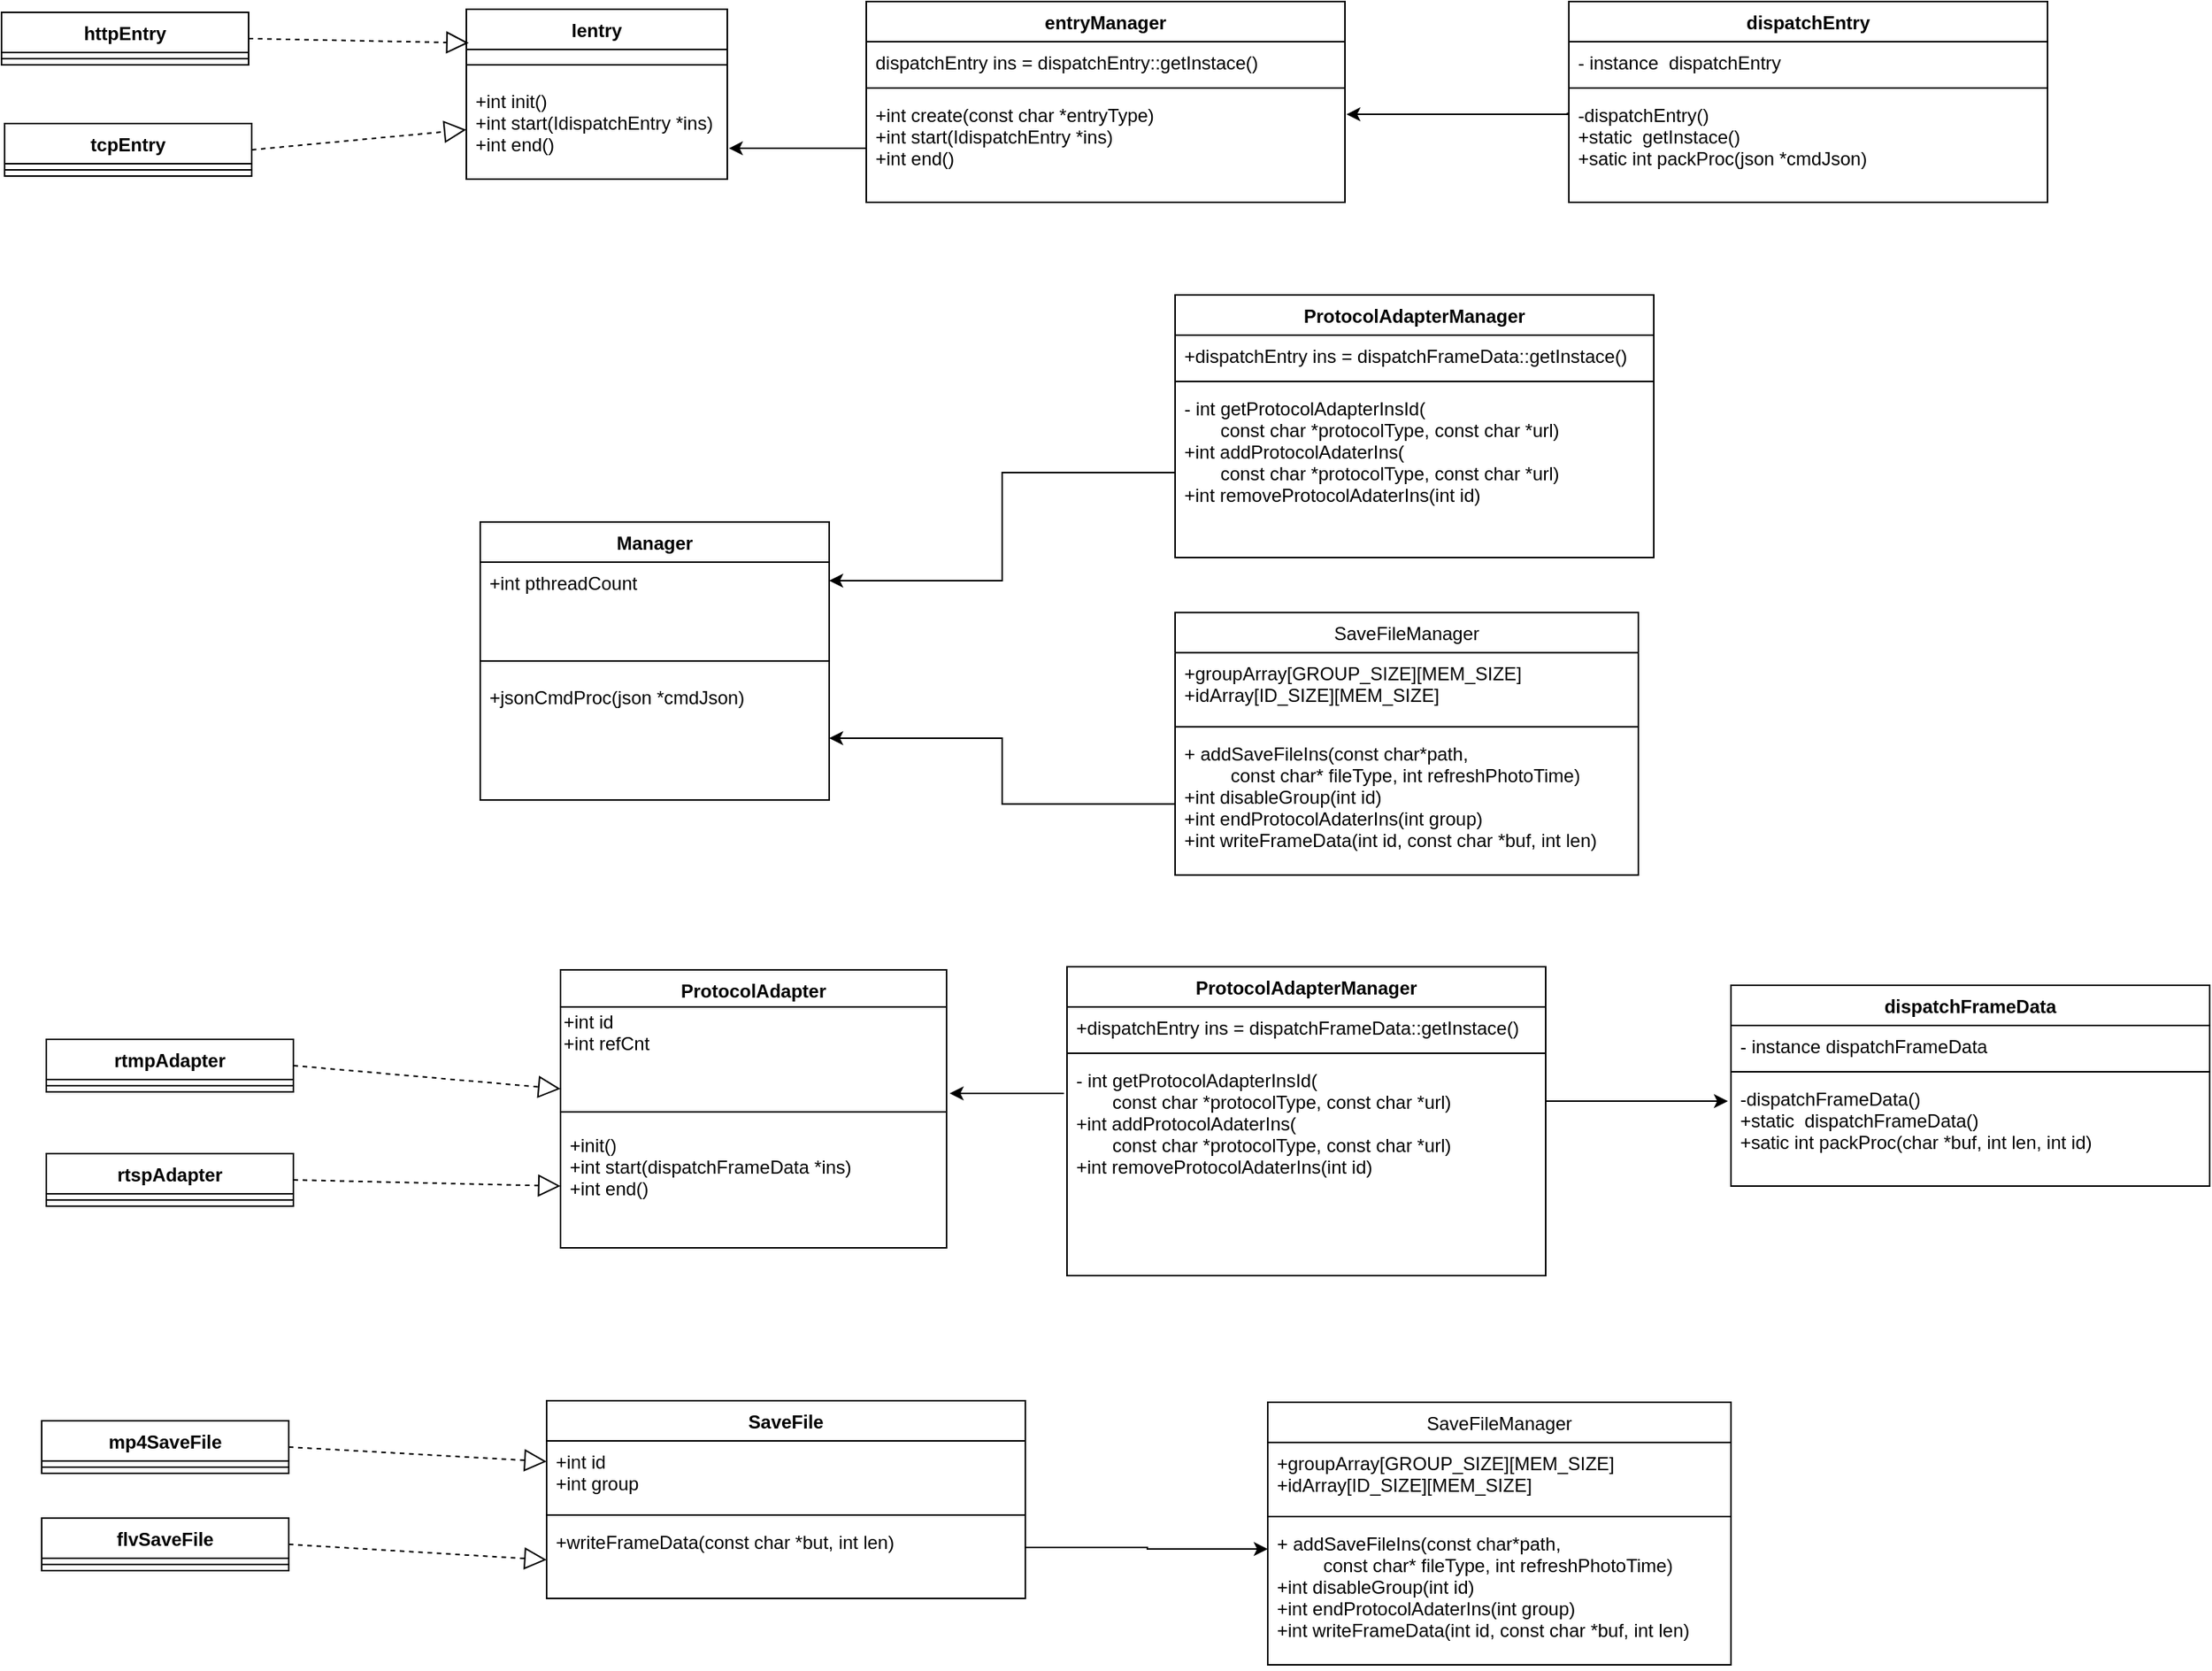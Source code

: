 <mxfile type="github" version="10.6.5"><diagram id="z9mPAAteEUhThnTqNwNB" name="ÃÂÃÂ§ÃÂÃÂ¬ÃÂÃÂ¬ 1 ÃÂÃÂ©ÃÂÃÂ¡ÃÂÃÂµ"><mxGraphModel grid="1" shadow="0" math="0" pageHeight="1169" pageWidth="827" pageScale="1" page="1" fold="1" arrows="1" connect="1" tooltips="1" guides="1" gridSize="10" dy="876" dx="1922"><root><mxCell id="0" /><mxCell id="1" parent="0" /><mxCell id="UEfZ8wBBxdb6GRik4k6D-34" style="swimlane;fontStyle=1;align=center;verticalAlign=top;childLayout=stackLayout;horizontal=1;startSize=24;horizontalStack=0;resizeParent=1;resizeParentMax=0;resizeLast=0;collapsible=1;marginBottom=0;" value="ProtocolAdapter&#10;" parent="1" vertex="1"><mxGeometry height="180" width="250" as="geometry" y="660" x="422" /></mxCell><mxCell id="clJC5E_MbhXfqj5_-sqf-13" style="text;html=1;resizable=0;points=[];autosize=1;align=left;verticalAlign=top;spacingTop=-4;" value="+int id&lt;br&gt;+int refCnt&lt;table&gt;&lt;tbody&gt;&lt;tr&gt;&lt;td&gt;&lt;br&gt;&lt;/td&gt;&lt;/tr&gt;&lt;/tbody&gt;&lt;/table&gt;&lt;br&gt;" parent="UEfZ8wBBxdb6GRik4k6D-34" vertex="1"><mxGeometry height="60" width="250" as="geometry" y="24" /></mxCell><mxCell id="UEfZ8wBBxdb6GRik4k6D-36" style="line;strokeWidth=1;fillColor=none;align=left;verticalAlign=middle;spacingTop=-1;spacingLeft=3;spacingRight=3;rotatable=0;labelPosition=right;points=[];portConstraint=eastwest;" value="" parent="UEfZ8wBBxdb6GRik4k6D-34" vertex="1"><mxGeometry height="16" width="250" as="geometry" y="84" /></mxCell><mxCell id="UEfZ8wBBxdb6GRik4k6D-37" style="text;strokeColor=none;fillColor=none;align=left;verticalAlign=top;spacingLeft=4;spacingRight=4;overflow=hidden;rotatable=0;points=[[0,0.5],[1,0.5]];portConstraint=eastwest;" value="+init()&#10;+int start(dispatchFrameData *ins)&#10;+int end()" parent="UEfZ8wBBxdb6GRik4k6D-34" vertex="1"><mxGeometry height="80" width="250" as="geometry" y="100" /></mxCell><mxCell id="UEfZ8wBBxdb6GRik4k6D-47" style="endArrow=block;dashed=1;endFill=0;endSize=12;html=1;exitX=1;exitY=0.5;exitDx=0;exitDy=0;entryX=0;entryY=0.5;entryDx=0;entryDy=0;" value="" parent="1" source="jZycAOeJuzSIiyM-q68W-5" edge="1" target="UEfZ8wBBxdb6GRik4k6D-37"><mxGeometry width="160" as="geometry" relative="1"><mxPoint as="sourcePoint" y="999" x="543" /><mxPoint as="targetPoint" y="859" x="439" /></mxGeometry></mxCell><mxCell id="jZycAOeJuzSIiyM-q68W-1" style="swimlane;fontStyle=1;align=center;verticalAlign=top;childLayout=stackLayout;horizontal=1;startSize=26;horizontalStack=0;resizeParent=1;resizeParentMax=0;resizeLast=0;collapsible=1;marginBottom=0;" value="rtmpAdapter&#10;" parent="1" vertex="1"><mxGeometry height="34" width="160" as="geometry" y="705" x="89" /></mxCell><mxCell id="jZycAOeJuzSIiyM-q68W-3" style="line;strokeWidth=1;fillColor=none;align=left;verticalAlign=middle;spacingTop=-1;spacingLeft=3;spacingRight=3;rotatable=0;labelPosition=right;points=[];portConstraint=eastwest;" value="" parent="jZycAOeJuzSIiyM-q68W-1" vertex="1"><mxGeometry height="8" width="160" as="geometry" y="26" /></mxCell><mxCell id="jZycAOeJuzSIiyM-q68W-5" style="swimlane;fontStyle=1;align=center;verticalAlign=top;childLayout=stackLayout;horizontal=1;startSize=26;horizontalStack=0;resizeParent=1;resizeParentMax=0;resizeLast=0;collapsible=1;marginBottom=0;" value="rtspAdapter&#10;" parent="1" vertex="1"><mxGeometry height="34" width="160" as="geometry" y="779" x="89" /></mxCell><mxCell id="jZycAOeJuzSIiyM-q68W-6" style="line;strokeWidth=1;fillColor=none;align=left;verticalAlign=middle;spacingTop=-1;spacingLeft=3;spacingRight=3;rotatable=0;labelPosition=right;points=[];portConstraint=eastwest;" value="" parent="jZycAOeJuzSIiyM-q68W-5" vertex="1"><mxGeometry height="8" width="160" as="geometry" y="26" /></mxCell><mxCell id="jZycAOeJuzSIiyM-q68W-7" style="endArrow=block;dashed=1;endFill=0;endSize=12;html=1;exitX=1;exitY=0.5;exitDx=0;exitDy=0;entryX=0;entryY=0.5;entryDx=0;entryDy=0;" value="" parent="1" source="jZycAOeJuzSIiyM-q68W-1" edge="1"><mxGeometry width="160" as="geometry" relative="1"><mxPoint as="sourcePoint" y="703.5" x="239" /><mxPoint as="targetPoint" y="737.034" x="421.966" /></mxGeometry></mxCell><mxCell id="jZycAOeJuzSIiyM-q68W-54" style="endArrow=block;dashed=1;endFill=0;endSize=12;html=1;exitX=1;exitY=0.5;exitDx=0;exitDy=0;entryX=0;entryY=0.5;entryDx=0;entryDy=0;" value="" parent="1" source="jZycAOeJuzSIiyM-q68W-57" edge="1" target="RFbePeW2nuMUF1lps9Fq-32"><mxGeometry width="160" as="geometry" relative="1"><mxPoint as="sourcePoint" y="1274" x="425" /><mxPoint as="targetPoint" y="1023" x="311" /></mxGeometry></mxCell><mxCell id="jZycAOeJuzSIiyM-q68W-55" style="swimlane;fontStyle=1;align=center;verticalAlign=top;childLayout=stackLayout;horizontal=1;startSize=26;horizontalStack=0;resizeParent=1;resizeParentMax=0;resizeLast=0;collapsible=1;marginBottom=0;" value="mp4SaveFile&#10;" parent="1" vertex="1"><mxGeometry height="34" width="160" as="geometry" y="952" x="86" /></mxCell><mxCell id="jZycAOeJuzSIiyM-q68W-56" style="line;strokeWidth=1;fillColor=none;align=left;verticalAlign=middle;spacingTop=-1;spacingLeft=3;spacingRight=3;rotatable=0;labelPosition=right;points=[];portConstraint=eastwest;" value="" parent="jZycAOeJuzSIiyM-q68W-55" vertex="1"><mxGeometry height="8" width="160" as="geometry" y="26" /></mxCell><mxCell id="jZycAOeJuzSIiyM-q68W-57" style="swimlane;fontStyle=1;align=center;verticalAlign=top;childLayout=stackLayout;horizontal=1;startSize=26;horizontalStack=0;resizeParent=1;resizeParentMax=0;resizeLast=0;collapsible=1;marginBottom=0;" value="flvSaveFile" parent="1" vertex="1"><mxGeometry height="34" width="160" as="geometry" y="1015" x="86" /></mxCell><mxCell id="jZycAOeJuzSIiyM-q68W-58" style="line;strokeWidth=1;fillColor=none;align=left;verticalAlign=middle;spacingTop=-1;spacingLeft=3;spacingRight=3;rotatable=0;labelPosition=right;points=[];portConstraint=eastwest;" value="" parent="jZycAOeJuzSIiyM-q68W-57" vertex="1"><mxGeometry height="8" width="160" as="geometry" y="26" /></mxCell><mxCell id="jZycAOeJuzSIiyM-q68W-59" style="endArrow=block;dashed=1;endFill=0;endSize=12;html=1;exitX=1;exitY=0.5;exitDx=0;exitDy=0;" value="" parent="1" source="jZycAOeJuzSIiyM-q68W-55" edge="1" target="RFbePeW2nuMUF1lps9Fq-30"><mxGeometry width="160" as="geometry" relative="1"><mxPoint as="sourcePoint" y="978.5" x="121" /><mxPoint as="targetPoint" y="1005" x="311" /></mxGeometry></mxCell><mxCell id="jZycAOeJuzSIiyM-q68W-66" style="swimlane;fontStyle=1;align=center;verticalAlign=top;childLayout=stackLayout;horizontal=1;startSize=26;horizontalStack=0;resizeParent=1;resizeParentMax=0;resizeLast=0;collapsible=1;marginBottom=0;" value="Manager" parent="1" vertex="1"><mxGeometry height="180" width="226" as="geometry" y="370" x="370" /></mxCell><mxCell id="jZycAOeJuzSIiyM-q68W-67" style="text;strokeColor=none;fillColor=none;align=left;verticalAlign=top;spacingLeft=4;spacingRight=4;overflow=hidden;rotatable=0;points=[[0,0.5],[1,0.5]];portConstraint=eastwest;" value="+int pthreadCount&#10;&#10;&#10;" parent="jZycAOeJuzSIiyM-q68W-66" vertex="1"><mxGeometry height="54" width="226" as="geometry" y="26" /></mxCell><mxCell id="jZycAOeJuzSIiyM-q68W-68" style="line;strokeWidth=1;fillColor=none;align=left;verticalAlign=middle;spacingTop=-1;spacingLeft=3;spacingRight=3;rotatable=0;labelPosition=right;points=[];portConstraint=eastwest;" value="" parent="jZycAOeJuzSIiyM-q68W-66" vertex="1"><mxGeometry height="20" width="226" as="geometry" y="80" /></mxCell><mxCell id="jZycAOeJuzSIiyM-q68W-69" style="text;strokeColor=none;fillColor=none;align=left;verticalAlign=top;spacingLeft=4;spacingRight=4;overflow=hidden;rotatable=0;points=[[0,0.5],[1,0.5]];portConstraint=eastwest;" value="+jsonCmdProc(json *cmdJson)&#10;" parent="jZycAOeJuzSIiyM-q68W-66" vertex="1"><mxGeometry height="80" width="226" as="geometry" y="100" /></mxCell><mxCell id="jZycAOeJuzSIiyM-q68W-76" style="swimlane;fontStyle=1;align=center;verticalAlign=top;childLayout=stackLayout;horizontal=1;startSize=26;horizontalStack=0;resizeParent=1;resizeParentMax=0;resizeLast=0;collapsible=1;marginBottom=0;" value="Ientry" parent="1" vertex="1"><mxGeometry height="110" width="169" as="geometry" y="38" x="361" /></mxCell><mxCell id="jZycAOeJuzSIiyM-q68W-78" style="line;strokeWidth=1;fillColor=none;align=left;verticalAlign=middle;spacingTop=-1;spacingLeft=3;spacingRight=3;rotatable=0;labelPosition=right;points=[];portConstraint=eastwest;" value="" parent="jZycAOeJuzSIiyM-q68W-76" vertex="1"><mxGeometry height="20" width="169" as="geometry" y="26" /></mxCell><mxCell id="jZycAOeJuzSIiyM-q68W-79" style="text;strokeColor=none;fillColor=none;align=left;verticalAlign=top;spacingLeft=4;spacingRight=4;overflow=hidden;rotatable=0;points=[[0,0.5],[1,0.5]];portConstraint=eastwest;" value="+int init()&#10;+int start(IdispatchEntry *ins)&#10;+int end()&#10;" parent="jZycAOeJuzSIiyM-q68W-76" vertex="1"><mxGeometry height="64" width="169" as="geometry" y="46" /></mxCell><mxCell id="jZycAOeJuzSIiyM-q68W-80" style="swimlane;fontStyle=1;align=center;verticalAlign=top;childLayout=stackLayout;horizontal=1;startSize=26;horizontalStack=0;resizeParent=1;resizeParentMax=0;resizeLast=0;collapsible=1;marginBottom=0;" value="httpEntry&#10;" parent="1" vertex="1"><mxGeometry height="34" width="160" as="geometry" y="40" x="60" /></mxCell><mxCell id="jZycAOeJuzSIiyM-q68W-81" style="line;strokeWidth=1;fillColor=none;align=left;verticalAlign=middle;spacingTop=-1;spacingLeft=3;spacingRight=3;rotatable=0;labelPosition=right;points=[];portConstraint=eastwest;" value="" parent="jZycAOeJuzSIiyM-q68W-80" vertex="1"><mxGeometry height="8" width="160" as="geometry" y="26" /></mxCell><mxCell id="jZycAOeJuzSIiyM-q68W-82" style="endArrow=block;dashed=1;endFill=0;endSize=12;html=1;exitX=1;exitY=0.5;exitDx=0;exitDy=0;entryX=0.009;entryY=0.198;entryDx=0;entryDy=0;entryPerimeter=0;" value="" parent="1" source="jZycAOeJuzSIiyM-q68W-80" edge="1" target="jZycAOeJuzSIiyM-q68W-76"><mxGeometry width="160" as="geometry" relative="1"><mxPoint as="sourcePoint" y="502" x="198" /><mxPoint as="targetPoint" y="80" x="381" /></mxGeometry></mxCell><mxCell id="jZycAOeJuzSIiyM-q68W-85" style="swimlane;fontStyle=1;align=center;verticalAlign=top;childLayout=stackLayout;horizontal=1;startSize=26;horizontalStack=0;resizeParent=1;resizeParentMax=0;resizeLast=0;collapsible=1;marginBottom=0;" value="tcpEntry&#10;" parent="1" vertex="1"><mxGeometry height="34" width="160" as="geometry" y="112" x="62" /></mxCell><mxCell id="jZycAOeJuzSIiyM-q68W-86" style="line;strokeWidth=1;fillColor=none;align=left;verticalAlign=middle;spacingTop=-1;spacingLeft=3;spacingRight=3;rotatable=0;labelPosition=right;points=[];portConstraint=eastwest;" value="" parent="jZycAOeJuzSIiyM-q68W-85" vertex="1"><mxGeometry height="8" width="160" as="geometry" y="26" /></mxCell><mxCell id="jZycAOeJuzSIiyM-q68W-88" style="endArrow=block;dashed=1;endFill=0;endSize=12;html=1;exitX=1;exitY=0.5;exitDx=0;exitDy=0;entryX=0;entryY=0.5;entryDx=0;entryDy=0;" value="" parent="1" source="jZycAOeJuzSIiyM-q68W-85" edge="1" target="jZycAOeJuzSIiyM-q68W-79"><mxGeometry width="160" as="geometry" relative="1"><mxPoint as="sourcePoint" y="160.172" x="220.034" /><mxPoint as="targetPoint" y="180.172" x="371.759" /></mxGeometry></mxCell><mxCell id="clJC5E_MbhXfqj5_-sqf-4" style="edgeStyle=orthogonalEdgeStyle;rounded=0;orthogonalLoop=1;jettySize=auto;html=1;entryX=1.006;entryY=0.688;entryDx=0;entryDy=0;entryPerimeter=0;" parent="1" source="RFbePeW2nuMUF1lps9Fq-9" edge="1" target="jZycAOeJuzSIiyM-q68W-79"><mxGeometry as="geometry" relative="1"><mxPoint as="sourcePoint" y="100" x="617" /><mxPoint as="targetPoint" y="100" x="530" /><Array as="points" /></mxGeometry></mxCell><mxCell id="clJC5E_MbhXfqj5_-sqf-20" style="swimlane;fontStyle=1;align=center;verticalAlign=top;childLayout=stackLayout;horizontal=1;startSize=26;horizontalStack=0;resizeParent=1;resizeParentMax=0;resizeLast=0;collapsible=1;marginBottom=0;" value="ProtocolAdapterManager&#10;" parent="1" vertex="1"><mxGeometry height="200" width="310" as="geometry" y="658" x="750" /></mxCell><mxCell id="clJC5E_MbhXfqj5_-sqf-21" style="text;strokeColor=none;fillColor=none;align=left;verticalAlign=top;spacingLeft=4;spacingRight=4;overflow=hidden;rotatable=0;points=[[0,0.5],[1,0.5]];portConstraint=eastwest;" value="+dispatchEntry ins = dispatchFrameData::getInstace()" parent="clJC5E_MbhXfqj5_-sqf-20" vertex="1"><mxGeometry height="26" width="310" as="geometry" y="26" /></mxCell><mxCell id="clJC5E_MbhXfqj5_-sqf-22" style="line;strokeWidth=1;fillColor=none;align=left;verticalAlign=middle;spacingTop=-1;spacingLeft=3;spacingRight=3;rotatable=0;labelPosition=right;points=[];portConstraint=eastwest;" value="" parent="clJC5E_MbhXfqj5_-sqf-20" vertex="1"><mxGeometry height="8" width="310" as="geometry" y="52" /></mxCell><mxCell id="clJC5E_MbhXfqj5_-sqf-23" style="text;strokeColor=none;fillColor=none;align=left;verticalAlign=top;spacingLeft=4;spacingRight=4;overflow=hidden;rotatable=0;points=[[0,0.5],[1,0.5]];portConstraint=eastwest;" value="- int getProtocolAdapterInsId(&#10;       const char *protocolType, const char *url)&#10;+int addProtocolAdaterIns(&#10;       const char *protocolType, const char *url)&#10;+int removeProtocolAdaterIns(int id)" parent="clJC5E_MbhXfqj5_-sqf-20" vertex="1"><mxGeometry height="140" width="310" as="geometry" y="60" /></mxCell><mxCell id="clJC5E_MbhXfqj5_-sqf-24" style="edgeStyle=orthogonalEdgeStyle;rounded=0;orthogonalLoop=1;jettySize=auto;html=1;" parent="1" edge="1"><mxGeometry as="geometry" relative="1"><mxPoint as="sourcePoint" y="740" x="748" /><mxPoint as="targetPoint" y="740" x="674" /><Array as="points"><mxPoint y="740" x="748" /></Array></mxGeometry></mxCell><mxCell id="RFbePeW2nuMUF1lps9Fq-1" style="swimlane;fontStyle=1;align=center;verticalAlign=top;childLayout=stackLayout;horizontal=1;startSize=26;horizontalStack=0;resizeParent=1;resizeParentMax=0;resizeLast=0;collapsible=1;marginBottom=0;" value="dispatchEntry" parent="1" vertex="1"><mxGeometry height="130" width="310" as="geometry" y="33" x="1075" /></mxCell><mxCell id="RFbePeW2nuMUF1lps9Fq-2" style="text;strokeColor=none;fillColor=none;align=left;verticalAlign=top;spacingLeft=4;spacingRight=4;overflow=hidden;rotatable=0;points=[[0,0.5],[1,0.5]];portConstraint=eastwest;" value="- instance  dispatchEntry" parent="RFbePeW2nuMUF1lps9Fq-1" vertex="1"><mxGeometry height="26" width="310" as="geometry" y="26" /></mxCell><mxCell id="RFbePeW2nuMUF1lps9Fq-3" style="line;strokeWidth=1;fillColor=none;align=left;verticalAlign=middle;spacingTop=-1;spacingLeft=3;spacingRight=3;rotatable=0;labelPosition=right;points=[];portConstraint=eastwest;" value="" parent="RFbePeW2nuMUF1lps9Fq-1" vertex="1"><mxGeometry height="8" width="310" as="geometry" y="52" /></mxCell><mxCell id="RFbePeW2nuMUF1lps9Fq-4" style="text;strokeColor=none;fillColor=none;align=left;verticalAlign=top;spacingLeft=4;spacingRight=4;overflow=hidden;rotatable=0;points=[[0,0.5],[1,0.5]];portConstraint=eastwest;" value="-dispatchEntry()&#10;+static  getInstace()&#10;+satic int packProc(json *cmdJson)&#10;&#10;&#10;" parent="RFbePeW2nuMUF1lps9Fq-1" vertex="1"><mxGeometry height="70" width="310" as="geometry" y="60" /></mxCell><mxCell id="RFbePeW2nuMUF1lps9Fq-6" style="swimlane;fontStyle=1;align=center;verticalAlign=top;childLayout=stackLayout;horizontal=1;startSize=26;horizontalStack=0;resizeParent=1;resizeParentMax=0;resizeLast=0;collapsible=1;marginBottom=0;" value="entryManager" parent="1" vertex="1"><mxGeometry height="130" width="310" as="geometry" y="33" x="620" /></mxCell><mxCell id="RFbePeW2nuMUF1lps9Fq-7" style="text;strokeColor=none;fillColor=none;align=left;verticalAlign=top;spacingLeft=4;spacingRight=4;overflow=hidden;rotatable=0;points=[[0,0.5],[1,0.5]];portConstraint=eastwest;" value="dispatchEntry ins = dispatchEntry::getInstace()" parent="RFbePeW2nuMUF1lps9Fq-6" vertex="1"><mxGeometry height="26" width="310" as="geometry" y="26" /></mxCell><mxCell id="RFbePeW2nuMUF1lps9Fq-8" style="line;strokeWidth=1;fillColor=none;align=left;verticalAlign=middle;spacingTop=-1;spacingLeft=3;spacingRight=3;rotatable=0;labelPosition=right;points=[];portConstraint=eastwest;" value="" parent="RFbePeW2nuMUF1lps9Fq-6" vertex="1"><mxGeometry height="8" width="310" as="geometry" y="52" /></mxCell><mxCell id="RFbePeW2nuMUF1lps9Fq-9" style="text;strokeColor=none;fillColor=none;align=left;verticalAlign=top;spacingLeft=4;spacingRight=4;overflow=hidden;rotatable=0;points=[[0,0.5],[1,0.5]];portConstraint=eastwest;" value="+int create(const char *entryType)&#10;+int start(IdispatchEntry *ins)&#10;+int end()&#10;&#10;&#10;" parent="RFbePeW2nuMUF1lps9Fq-6" vertex="1"><mxGeometry height="70" width="310" as="geometry" y="60" /></mxCell><mxCell id="RFbePeW2nuMUF1lps9Fq-10" style="edgeStyle=orthogonalEdgeStyle;rounded=0;orthogonalLoop=1;jettySize=auto;html=1;entryX=1.003;entryY=0.186;entryDx=0;entryDy=0;entryPerimeter=0;exitX=-0.003;exitY=0.171;exitDx=0;exitDy=0;exitPerimeter=0;" parent="1" source="RFbePeW2nuMUF1lps9Fq-4" edge="1" target="RFbePeW2nuMUF1lps9Fq-9"><mxGeometry as="geometry" relative="1"><mxPoint as="sourcePoint" y="138" x="630" /><mxPoint as="targetPoint" y="138" x="541" /><Array as="points"><mxPoint y="106" x="1074" /></Array></mxGeometry></mxCell><mxCell id="RFbePeW2nuMUF1lps9Fq-11" style="swimlane;fontStyle=1;align=center;verticalAlign=top;childLayout=stackLayout;horizontal=1;startSize=26;horizontalStack=0;resizeParent=1;resizeParentMax=0;resizeLast=0;collapsible=1;marginBottom=0;" value="dispatchFrameData" parent="1" vertex="1"><mxGeometry height="130" width="310" as="geometry" y="670" x="1180" /></mxCell><mxCell id="RFbePeW2nuMUF1lps9Fq-12" style="text;strokeColor=none;fillColor=none;align=left;verticalAlign=top;spacingLeft=4;spacingRight=4;overflow=hidden;rotatable=0;points=[[0,0.5],[1,0.5]];portConstraint=eastwest;" value="- instance dispatchFrameData" parent="RFbePeW2nuMUF1lps9Fq-11" vertex="1"><mxGeometry height="26" width="310" as="geometry" y="26" /></mxCell><mxCell id="RFbePeW2nuMUF1lps9Fq-13" style="line;strokeWidth=1;fillColor=none;align=left;verticalAlign=middle;spacingTop=-1;spacingLeft=3;spacingRight=3;rotatable=0;labelPosition=right;points=[];portConstraint=eastwest;" value="" parent="RFbePeW2nuMUF1lps9Fq-11" vertex="1"><mxGeometry height="8" width="310" as="geometry" y="52" /></mxCell><mxCell id="RFbePeW2nuMUF1lps9Fq-14" style="text;strokeColor=none;fillColor=none;align=left;verticalAlign=top;spacingLeft=4;spacingRight=4;overflow=hidden;rotatable=0;points=[[0,0.5],[1,0.5]];portConstraint=eastwest;" value="-dispatchFrameData()&#10;+static  dispatchFrameData()&#10;+satic int packProc(char *buf, int len, int id)&#10;&#10;&#10;" parent="RFbePeW2nuMUF1lps9Fq-11" vertex="1"><mxGeometry height="70" width="310" as="geometry" y="60" /></mxCell><mxCell id="RFbePeW2nuMUF1lps9Fq-15" style="edgeStyle=orthogonalEdgeStyle;rounded=0;orthogonalLoop=1;jettySize=auto;html=1;" parent="1" source="clJC5E_MbhXfqj5_-sqf-23" edge="1"><mxGeometry as="geometry" relative="1"><mxPoint as="sourcePoint" y="744" x="759" /><mxPoint as="targetPoint" y="745" x="1178" /><Array as="points"><mxPoint y="745" x="1178" /></Array></mxGeometry></mxCell><mxCell id="RFbePeW2nuMUF1lps9Fq-22" style="edgeStyle=orthogonalEdgeStyle;rounded=0;orthogonalLoop=1;jettySize=auto;html=1;entryX=1;entryY=0.222;entryDx=0;entryDy=0;entryPerimeter=0;" parent="1" source="RFbePeW2nuMUF1lps9Fq-19" edge="1" target="jZycAOeJuzSIiyM-q68W-67"><mxGeometry as="geometry" relative="1" /></mxCell><mxCell id="RFbePeW2nuMUF1lps9Fq-16" style="swimlane;fontStyle=1;align=center;verticalAlign=top;childLayout=stackLayout;horizontal=1;startSize=26;horizontalStack=0;resizeParent=1;resizeParentMax=0;resizeLast=0;collapsible=1;marginBottom=0;" value="ProtocolAdapterManager&#10;" parent="1" vertex="1"><mxGeometry height="170" width="310" as="geometry" y="223" x="820" /></mxCell><mxCell id="RFbePeW2nuMUF1lps9Fq-17" style="text;strokeColor=none;fillColor=none;align=left;verticalAlign=top;spacingLeft=4;spacingRight=4;overflow=hidden;rotatable=0;points=[[0,0.5],[1,0.5]];portConstraint=eastwest;" value="+dispatchEntry ins = dispatchFrameData::getInstace()" parent="RFbePeW2nuMUF1lps9Fq-16" vertex="1"><mxGeometry height="26" width="310" as="geometry" y="26" /></mxCell><mxCell id="RFbePeW2nuMUF1lps9Fq-18" style="line;strokeWidth=1;fillColor=none;align=left;verticalAlign=middle;spacingTop=-1;spacingLeft=3;spacingRight=3;rotatable=0;labelPosition=right;points=[];portConstraint=eastwest;" value="" parent="RFbePeW2nuMUF1lps9Fq-16" vertex="1"><mxGeometry height="8" width="310" as="geometry" y="52" /></mxCell><mxCell id="RFbePeW2nuMUF1lps9Fq-19" style="text;strokeColor=none;fillColor=none;align=left;verticalAlign=top;spacingLeft=4;spacingRight=4;overflow=hidden;rotatable=0;points=[[0,0.5],[1,0.5]];portConstraint=eastwest;" value="- int getProtocolAdapterInsId(&#10;       const char *protocolType, const char *url)&#10;+int addProtocolAdaterIns(&#10;       const char *protocolType, const char *url)&#10;+int removeProtocolAdaterIns(int id)" parent="RFbePeW2nuMUF1lps9Fq-16" vertex="1"><mxGeometry height="110" width="310" as="geometry" y="60" /></mxCell><mxCell id="RFbePeW2nuMUF1lps9Fq-24" style="swimlane;fontStyle=0;align=center;verticalAlign=top;childLayout=stackLayout;horizontal=1;startSize=26;horizontalStack=0;resizeParent=1;resizeParentMax=0;resizeLast=0;collapsible=1;marginBottom=0;" value="SaveFileManager&#10;" parent="1" vertex="1"><mxGeometry height="170" width="300" as="geometry" y="940" x="880" /></mxCell><mxCell id="RFbePeW2nuMUF1lps9Fq-25" style="text;strokeColor=none;fillColor=none;align=left;verticalAlign=top;spacingLeft=4;spacingRight=4;overflow=hidden;rotatable=0;points=[[0,0.5],[1,0.5]];portConstraint=eastwest;" value="+groupArray[GROUP_SIZE][MEM_SIZE]&#10;+idArray[ID_SIZE][MEM_SIZE]&#10;" parent="RFbePeW2nuMUF1lps9Fq-24" vertex="1"><mxGeometry height="44" width="300" as="geometry" y="26" /></mxCell><mxCell id="RFbePeW2nuMUF1lps9Fq-26" style="line;strokeWidth=1;fillColor=none;align=left;verticalAlign=middle;spacingTop=-1;spacingLeft=3;spacingRight=3;rotatable=0;labelPosition=right;points=[];portConstraint=eastwest;" value="" parent="RFbePeW2nuMUF1lps9Fq-24" vertex="1"><mxGeometry height="8" width="300" as="geometry" y="70" /></mxCell><mxCell id="RFbePeW2nuMUF1lps9Fq-27" style="text;strokeColor=none;fillColor=none;align=left;verticalAlign=top;spacingLeft=4;spacingRight=4;overflow=hidden;rotatable=0;points=[[0,0.5],[1,0.5]];portConstraint=eastwest;" value="+ addSaveFileIns(const char*path, &#10;         const char* fileType, int refreshPhotoTime)&#10;+int disableGroup(int id)&#10;+int endProtocolAdaterIns(int group)&#10;+int writeFrameData(int id, const char *buf, int len)&#10;" parent="RFbePeW2nuMUF1lps9Fq-24" vertex="1"><mxGeometry height="92" width="300" as="geometry" y="78" /></mxCell><mxCell id="RFbePeW2nuMUF1lps9Fq-29" style="swimlane;fontStyle=1;align=center;verticalAlign=top;childLayout=stackLayout;horizontal=1;startSize=26;horizontalStack=0;resizeParent=1;resizeParentMax=0;resizeLast=0;collapsible=1;marginBottom=0;" value="SaveFile&#10;" parent="1" vertex="1"><mxGeometry height="128" width="310" as="geometry" y="939" x="413" /></mxCell><mxCell id="RFbePeW2nuMUF1lps9Fq-30" style="text;strokeColor=none;fillColor=none;align=left;verticalAlign=top;spacingLeft=4;spacingRight=4;overflow=hidden;rotatable=0;points=[[0,0.5],[1,0.5]];portConstraint=eastwest;" value="+int id&#10;+int group&#10;&#10;" parent="RFbePeW2nuMUF1lps9Fq-29" vertex="1"><mxGeometry height="44" width="310" as="geometry" y="26" /></mxCell><mxCell id="RFbePeW2nuMUF1lps9Fq-31" style="line;strokeWidth=1;fillColor=none;align=left;verticalAlign=middle;spacingTop=-1;spacingLeft=3;spacingRight=3;rotatable=0;labelPosition=right;points=[];portConstraint=eastwest;" value="" parent="RFbePeW2nuMUF1lps9Fq-29" vertex="1"><mxGeometry height="8" width="310" as="geometry" y="70" /></mxCell><mxCell id="RFbePeW2nuMUF1lps9Fq-32" style="text;strokeColor=none;fillColor=none;align=left;verticalAlign=top;spacingLeft=4;spacingRight=4;overflow=hidden;rotatable=0;points=[[0,0.5],[1,0.5]];portConstraint=eastwest;" value="+writeFrameData(const char *but, int len)&#10;" parent="RFbePeW2nuMUF1lps9Fq-29" vertex="1"><mxGeometry height="50" width="310" as="geometry" y="78" /></mxCell><mxCell id="RFbePeW2nuMUF1lps9Fq-33" style="edgeStyle=orthogonalEdgeStyle;rounded=0;orthogonalLoop=1;jettySize=auto;html=1;exitX=1;exitY=0.5;exitDx=0;exitDy=0;" parent="1" source="RFbePeW2nuMUF1lps9Fq-32" edge="1"><mxGeometry as="geometry" relative="1"><mxPoint as="targetPoint" y="1035" x="880" /><Array as="points"><mxPoint y="1034" x="723" /><mxPoint y="1034" x="802" /><mxPoint y="1035" x="880" /></Array></mxGeometry></mxCell><mxCell id="RFbePeW2nuMUF1lps9Fq-39" style="edgeStyle=orthogonalEdgeStyle;rounded=0;orthogonalLoop=1;jettySize=auto;html=1;exitX=0;exitY=0.5;exitDx=0;exitDy=0;entryX=1;entryY=0.5;entryDx=0;entryDy=0;" parent="1" source="RFbePeW2nuMUF1lps9Fq-44" edge="1" target="jZycAOeJuzSIiyM-q68W-69"><mxGeometry as="geometry" relative="1"><mxPoint as="sourcePoint" y="574.966" x="826.793" /></mxGeometry></mxCell><mxCell id="RFbePeW2nuMUF1lps9Fq-41" style="swimlane;fontStyle=0;align=center;verticalAlign=top;childLayout=stackLayout;horizontal=1;startSize=26;horizontalStack=0;resizeParent=1;resizeParentMax=0;resizeLast=0;collapsible=1;marginBottom=0;" value="SaveFileManager&#10;" parent="1" vertex="1"><mxGeometry height="170" width="300" as="geometry" y="428.621" x="820" /></mxCell><mxCell id="RFbePeW2nuMUF1lps9Fq-42" style="text;strokeColor=none;fillColor=none;align=left;verticalAlign=top;spacingLeft=4;spacingRight=4;overflow=hidden;rotatable=0;points=[[0,0.5],[1,0.5]];portConstraint=eastwest;" value="+groupArray[GROUP_SIZE][MEM_SIZE]&#10;+idArray[ID_SIZE][MEM_SIZE]&#10;" parent="RFbePeW2nuMUF1lps9Fq-41" vertex="1"><mxGeometry height="44" width="300" as="geometry" y="26" /></mxCell><mxCell id="RFbePeW2nuMUF1lps9Fq-43" style="line;strokeWidth=1;fillColor=none;align=left;verticalAlign=middle;spacingTop=-1;spacingLeft=3;spacingRight=3;rotatable=0;labelPosition=right;points=[];portConstraint=eastwest;" value="" parent="RFbePeW2nuMUF1lps9Fq-41" vertex="1"><mxGeometry height="8" width="300" as="geometry" y="70" /></mxCell><mxCell id="RFbePeW2nuMUF1lps9Fq-44" style="text;strokeColor=none;fillColor=none;align=left;verticalAlign=top;spacingLeft=4;spacingRight=4;overflow=hidden;rotatable=0;points=[[0,0.5],[1,0.5]];portConstraint=eastwest;" value="+ addSaveFileIns(const char*path, &#10;         const char* fileType, int refreshPhotoTime)&#10;+int disableGroup(int id)&#10;+int endProtocolAdaterIns(int group)&#10;+int writeFrameData(int id, const char *buf, int len)&#10;" parent="RFbePeW2nuMUF1lps9Fq-41" vertex="1"><mxGeometry height="92" width="300" as="geometry" y="78" /></mxCell></root></mxGraphModel></diagram></mxfile>